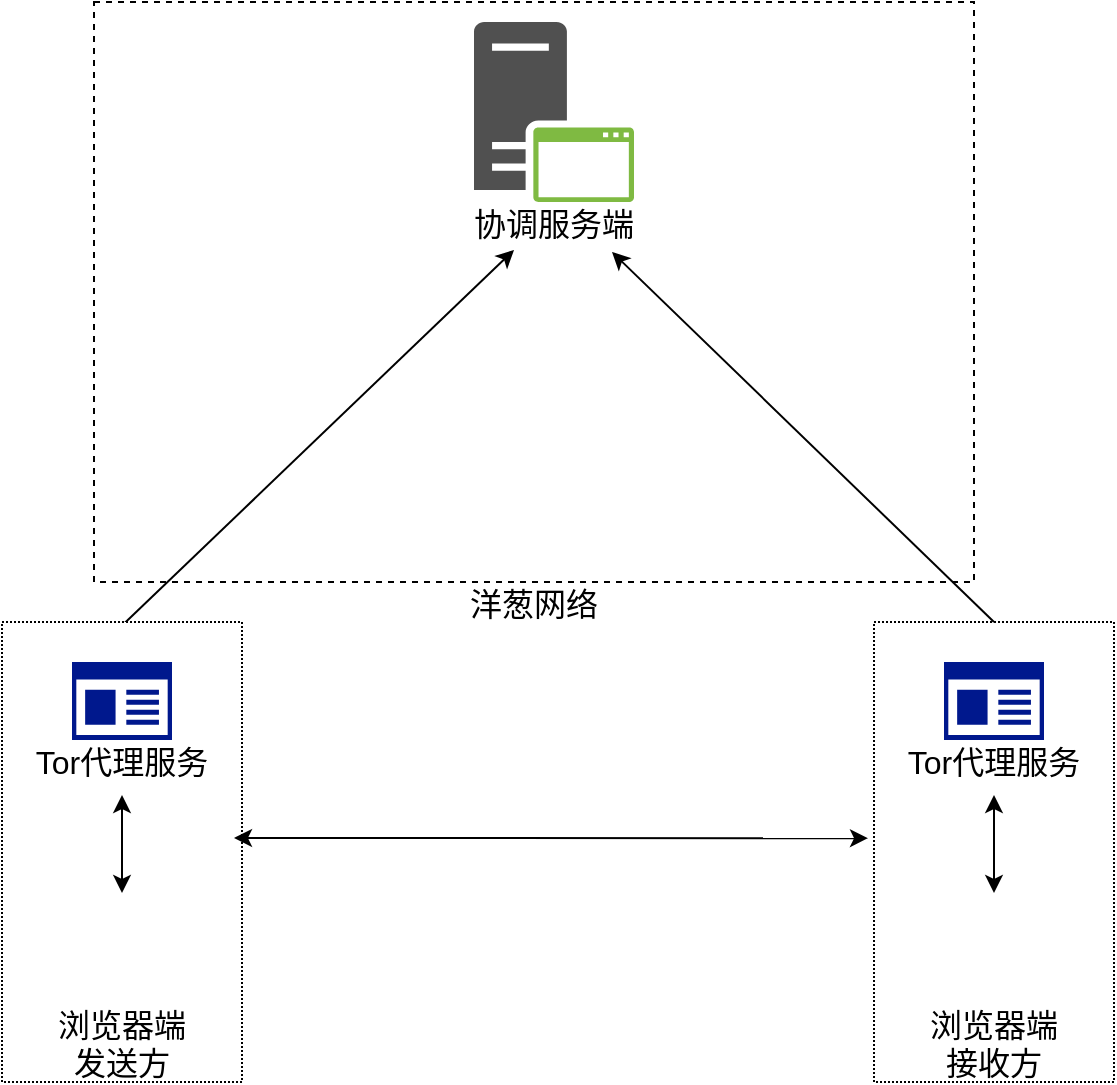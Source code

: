 <mxfile version="14.6.12" type="github">
  <diagram id="OCHjULSu1DyBYGUDZAkZ" name="Page-1">
    <mxGraphModel dx="899" dy="589" grid="1" gridSize="10" guides="1" tooltips="1" connect="0" arrows="1" fold="1" page="1" pageScale="1" pageWidth="827" pageHeight="1169" math="0" shadow="0">
      <root>
        <mxCell id="0" />
        <mxCell id="1" parent="0" />
        <mxCell id="9-z5hyXyrFVvHmD_KuJB-18" value="" style="rounded=0;whiteSpace=wrap;fontSize=16;dashed=1;" parent="1" vertex="1">
          <mxGeometry x="400" y="370" width="440" height="290" as="geometry" />
        </mxCell>
        <mxCell id="c0s-1U45BDCgnt8DzCzi-21" value="" style="shape=image;verticalAlign=top;verticalLabelPosition=bottom;labelBackgroundColor=#ffffff;imageAspect=0;aspect=fixed;image=https://cdn0.iconfinder.com/data/icons/flat-round-system/512/tor-128.png;fontSize=16;" parent="1" vertex="1">
          <mxGeometry x="450" y="520" width="40" height="40" as="geometry" />
        </mxCell>
        <mxCell id="c0s-1U45BDCgnt8DzCzi-58" value="洋葱网络" style="text;align=center;verticalAlign=middle;resizable=0;points=[];autosize=1;fontSize=16;" parent="1" vertex="1">
          <mxGeometry x="580" y="660" width="80" height="20" as="geometry" />
        </mxCell>
        <mxCell id="9-z5hyXyrFVvHmD_KuJB-23" value="" style="shape=image;verticalAlign=top;verticalLabelPosition=bottom;labelBackgroundColor=#ffffff;imageAspect=0;aspect=fixed;image=https://cdn0.iconfinder.com/data/icons/flat-round-system/512/tor-128.png;fontSize=16;" parent="1" vertex="1">
          <mxGeometry x="450" y="420" width="40" height="40" as="geometry" />
        </mxCell>
        <mxCell id="ASuX-T2_M9IP5Rfn4ODh-6" style="rounded=0;orthogonalLoop=1;jettySize=auto;html=1;entryX=0.3;entryY=1.2;entryDx=0;entryDy=0;entryPerimeter=0;exitX=0.508;exitY=0.004;exitDx=0;exitDy=0;exitPerimeter=0;" parent="1" source="3aFzCoHox-xoftAFMv3z-1" target="ASuX-T2_M9IP5Rfn4ODh-2" edge="1">
          <mxGeometry relative="1" as="geometry" />
        </mxCell>
        <mxCell id="3aFzCoHox-xoftAFMv3z-1" value="" style="rounded=0;whiteSpace=wrap;dashed=1;dashPattern=1 1;fontSize=16;" parent="1" vertex="1">
          <mxGeometry x="354" y="680" width="120" height="230" as="geometry" />
        </mxCell>
        <mxCell id="3aFzCoHox-xoftAFMv3z-5" value="" style="aspect=fixed;pointerEvents=1;shadow=0;dashed=0;strokeColor=none;labelPosition=center;verticalLabelPosition=bottom;verticalAlign=top;align=center;fillColor=#00188D;shape=mxgraph.mscae.enterprise.app_generic;fontSize=16;" parent="1" vertex="1">
          <mxGeometry x="389" y="700" width="50" height="39" as="geometry" />
        </mxCell>
        <mxCell id="3aFzCoHox-xoftAFMv3z-6" value="Tor代理服务" style="text;align=center;verticalAlign=middle;resizable=0;points=[];autosize=1;fontSize=16;" parent="1" vertex="1">
          <mxGeometry x="364" y="739" width="100" height="20" as="geometry" />
        </mxCell>
        <mxCell id="3aFzCoHox-xoftAFMv3z-12" value="" style="rounded=0;orthogonalLoop=1;jettySize=auto;fontSize=16;startArrow=classic;startFill=1;" parent="1" edge="1">
          <mxGeometry x="359" y="595.5" as="geometry">
            <mxPoint x="414" y="815.5" as="sourcePoint" />
            <mxPoint x="414" y="766.5" as="targetPoint" />
          </mxGeometry>
        </mxCell>
        <mxCell id="T7WeoSZBhTSac08RslKe-20" value="" style="shape=image;verticalAlign=top;verticalLabelPosition=bottom;labelBackgroundColor=#ffffff;imageAspect=0;aspect=fixed;image=https://cdn1.iconfinder.com/data/icons/logotypes/32/chrome-128.png;fontSize=16;" parent="1" vertex="1">
          <mxGeometry x="389" y="820" width="50" height="50" as="geometry" />
        </mxCell>
        <mxCell id="T7WeoSZBhTSac08RslKe-21" value="浏览器端&#xa;发送方" style="text;align=center;verticalAlign=middle;resizable=0;points=[];autosize=1;fontSize=16;" parent="1" vertex="1">
          <mxGeometry x="374" y="870" width="80" height="40" as="geometry" />
        </mxCell>
        <mxCell id="T7WeoSZBhTSac08RslKe-30" value="" style="rounded=0;whiteSpace=wrap;dashed=1;dashPattern=1 1;fontSize=16;" parent="1" vertex="1">
          <mxGeometry x="790" y="680" width="120" height="230" as="geometry" />
        </mxCell>
        <mxCell id="T7WeoSZBhTSac08RslKe-31" value="" style="aspect=fixed;pointerEvents=1;shadow=0;dashed=0;strokeColor=none;labelPosition=center;verticalLabelPosition=bottom;verticalAlign=top;align=center;fillColor=#00188D;shape=mxgraph.mscae.enterprise.app_generic;fontSize=16;" parent="1" vertex="1">
          <mxGeometry x="825" y="700" width="50" height="39" as="geometry" />
        </mxCell>
        <mxCell id="T7WeoSZBhTSac08RslKe-32" value="Tor代理服务" style="text;align=center;verticalAlign=middle;resizable=0;points=[];autosize=1;fontSize=16;" parent="1" vertex="1">
          <mxGeometry x="800" y="739" width="100" height="20" as="geometry" />
        </mxCell>
        <mxCell id="T7WeoSZBhTSac08RslKe-33" value="" style="rounded=0;orthogonalLoop=1;jettySize=auto;fontSize=16;startArrow=classic;startFill=1;" parent="1" edge="1">
          <mxGeometry x="795" y="595.5" as="geometry">
            <mxPoint x="850" y="815.5" as="sourcePoint" />
            <mxPoint x="850" y="766.5" as="targetPoint" />
          </mxGeometry>
        </mxCell>
        <mxCell id="T7WeoSZBhTSac08RslKe-34" value="" style="shape=image;verticalAlign=top;verticalLabelPosition=bottom;labelBackgroundColor=#ffffff;imageAspect=0;aspect=fixed;image=https://cdn1.iconfinder.com/data/icons/logotypes/32/chrome-128.png;fontSize=16;" parent="1" vertex="1">
          <mxGeometry x="825" y="820" width="50" height="50" as="geometry" />
        </mxCell>
        <mxCell id="T7WeoSZBhTSac08RslKe-35" value="浏览器端&#xa;接收方" style="text;align=center;verticalAlign=middle;resizable=0;points=[];autosize=1;fontSize=16;" parent="1" vertex="1">
          <mxGeometry x="810" y="870" width="80" height="40" as="geometry" />
        </mxCell>
        <mxCell id="T7WeoSZBhTSac08RslKe-39" value="" style="shape=image;verticalAlign=top;verticalLabelPosition=bottom;labelBackgroundColor=#ffffff;imageAspect=0;aspect=fixed;image=https://cdn0.iconfinder.com/data/icons/flat-round-system/512/tor-128.png;fontSize=16;" parent="1" vertex="1">
          <mxGeometry x="780" y="480" width="40" height="40" as="geometry" />
        </mxCell>
        <mxCell id="T7WeoSZBhTSac08RslKe-41" value="" style="shape=image;verticalAlign=top;verticalLabelPosition=bottom;labelBackgroundColor=#ffffff;imageAspect=0;aspect=fixed;image=https://cdn0.iconfinder.com/data/icons/flat-round-system/512/tor-128.png;fontSize=16;" parent="1" vertex="1">
          <mxGeometry x="560" y="610" width="40" height="40" as="geometry" />
        </mxCell>
        <mxCell id="T7WeoSZBhTSac08RslKe-42" value="" style="shape=image;verticalAlign=top;verticalLabelPosition=bottom;labelBackgroundColor=#ffffff;imageAspect=0;aspect=fixed;image=https://cdn0.iconfinder.com/data/icons/flat-round-system/512/tor-128.png;fontSize=16;" parent="1" vertex="1">
          <mxGeometry x="710" y="610" width="40" height="40" as="geometry" />
        </mxCell>
        <mxCell id="T7WeoSZBhTSac08RslKe-43" value="" style="shape=image;verticalAlign=top;verticalLabelPosition=bottom;labelBackgroundColor=#ffffff;imageAspect=0;aspect=fixed;image=https://cdn0.iconfinder.com/data/icons/flat-round-system/512/tor-128.png;fontSize=16;" parent="1" vertex="1">
          <mxGeometry x="740" y="540" width="40" height="40" as="geometry" />
        </mxCell>
        <mxCell id="T7WeoSZBhTSac08RslKe-44" value="" style="shape=image;verticalAlign=top;verticalLabelPosition=bottom;labelBackgroundColor=#ffffff;imageAspect=0;aspect=fixed;image=https://cdn0.iconfinder.com/data/icons/flat-round-system/512/tor-128.png;fontSize=16;" parent="1" vertex="1">
          <mxGeometry x="630" y="540" width="40" height="40" as="geometry" />
        </mxCell>
        <mxCell id="ASuX-T2_M9IP5Rfn4ODh-1" value="" style="pointerEvents=1;shadow=0;dashed=0;strokeColor=none;fillColor=#505050;labelPosition=center;verticalLabelPosition=bottom;verticalAlign=top;outlineConnect=0;align=center;shape=mxgraph.office.servers.application_server_green;fontSize=16;" parent="1" vertex="1">
          <mxGeometry x="590" y="380" width="80" height="90" as="geometry" />
        </mxCell>
        <mxCell id="ASuX-T2_M9IP5Rfn4ODh-2" value="协调服务端" style="text;align=center;verticalAlign=middle;resizable=0;points=[];autosize=1;fontSize=16;" parent="1" vertex="1">
          <mxGeometry x="580" y="470" width="100" height="20" as="geometry" />
        </mxCell>
        <mxCell id="ASuX-T2_M9IP5Rfn4ODh-4" value="" style="shape=image;verticalAlign=top;verticalLabelPosition=bottom;labelBackgroundColor=#ffffff;imageAspect=0;aspect=fixed;image=https://cdn0.iconfinder.com/data/icons/flat-round-system/512/tor-128.png;fontSize=16;" parent="1" vertex="1">
          <mxGeometry x="700" y="405" width="40" height="40" as="geometry" />
        </mxCell>
        <mxCell id="ASuX-T2_M9IP5Rfn4ODh-5" value="" style="shape=image;verticalAlign=top;verticalLabelPosition=bottom;labelBackgroundColor=#ffffff;imageAspect=0;aspect=fixed;image=https://cdn0.iconfinder.com/data/icons/flat-round-system/512/tor-128.png;fontSize=16;" parent="1" vertex="1">
          <mxGeometry x="520" y="470" width="40" height="40" as="geometry" />
        </mxCell>
        <mxCell id="ASuX-T2_M9IP5Rfn4ODh-7" style="rounded=0;orthogonalLoop=1;jettySize=auto;html=1;entryX=0.79;entryY=1.25;entryDx=0;entryDy=0;entryPerimeter=0;exitX=0.5;exitY=0;exitDx=0;exitDy=0;exitPerimeter=0;" parent="1" source="T7WeoSZBhTSac08RslKe-30" target="ASuX-T2_M9IP5Rfn4ODh-2" edge="1">
          <mxGeometry relative="1" as="geometry">
            <mxPoint x="390.96" y="760.92" as="sourcePoint" />
            <mxPoint x="651" y="499" as="targetPoint" />
          </mxGeometry>
        </mxCell>
        <mxCell id="ASuX-T2_M9IP5Rfn4ODh-8" style="rounded=0;orthogonalLoop=1;jettySize=auto;html=1;entryX=-0.025;entryY=0.47;entryDx=0;entryDy=0;entryPerimeter=0;startArrow=classic;startFill=1;" parent="1" target="T7WeoSZBhTSac08RslKe-30" edge="1">
          <mxGeometry relative="1" as="geometry">
            <mxPoint x="470" y="788" as="sourcePoint" />
            <mxPoint x="816" y="716" as="targetPoint" />
          </mxGeometry>
        </mxCell>
      </root>
    </mxGraphModel>
  </diagram>
</mxfile>
